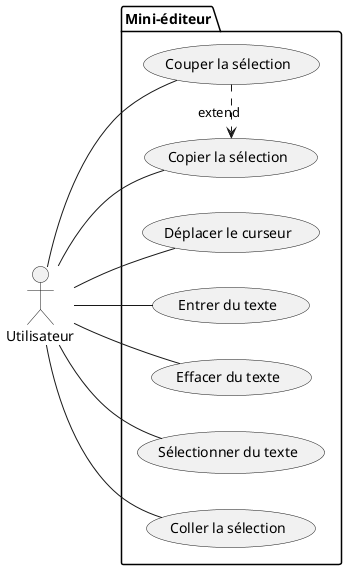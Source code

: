 @startuml diagoramme-cas-utlisation_mini-editeur
left to right direction
Actor Utilisateur
package "Mini-éditeur" {
  (Couper la sélection) .> (Copier la sélection) : extend
  Utilisateur -- (Couper la sélection)
  Utilisateur -- (Copier la sélection)
  Utilisateur -- (Déplacer le curseur)
  Utilisateur -- (Entrer du texte)
  Utilisateur -- (Effacer du texte)
  Utilisateur -- (Sélectionner du texte)
  Utilisateur -- (Coller la sélection)
}
@enduml